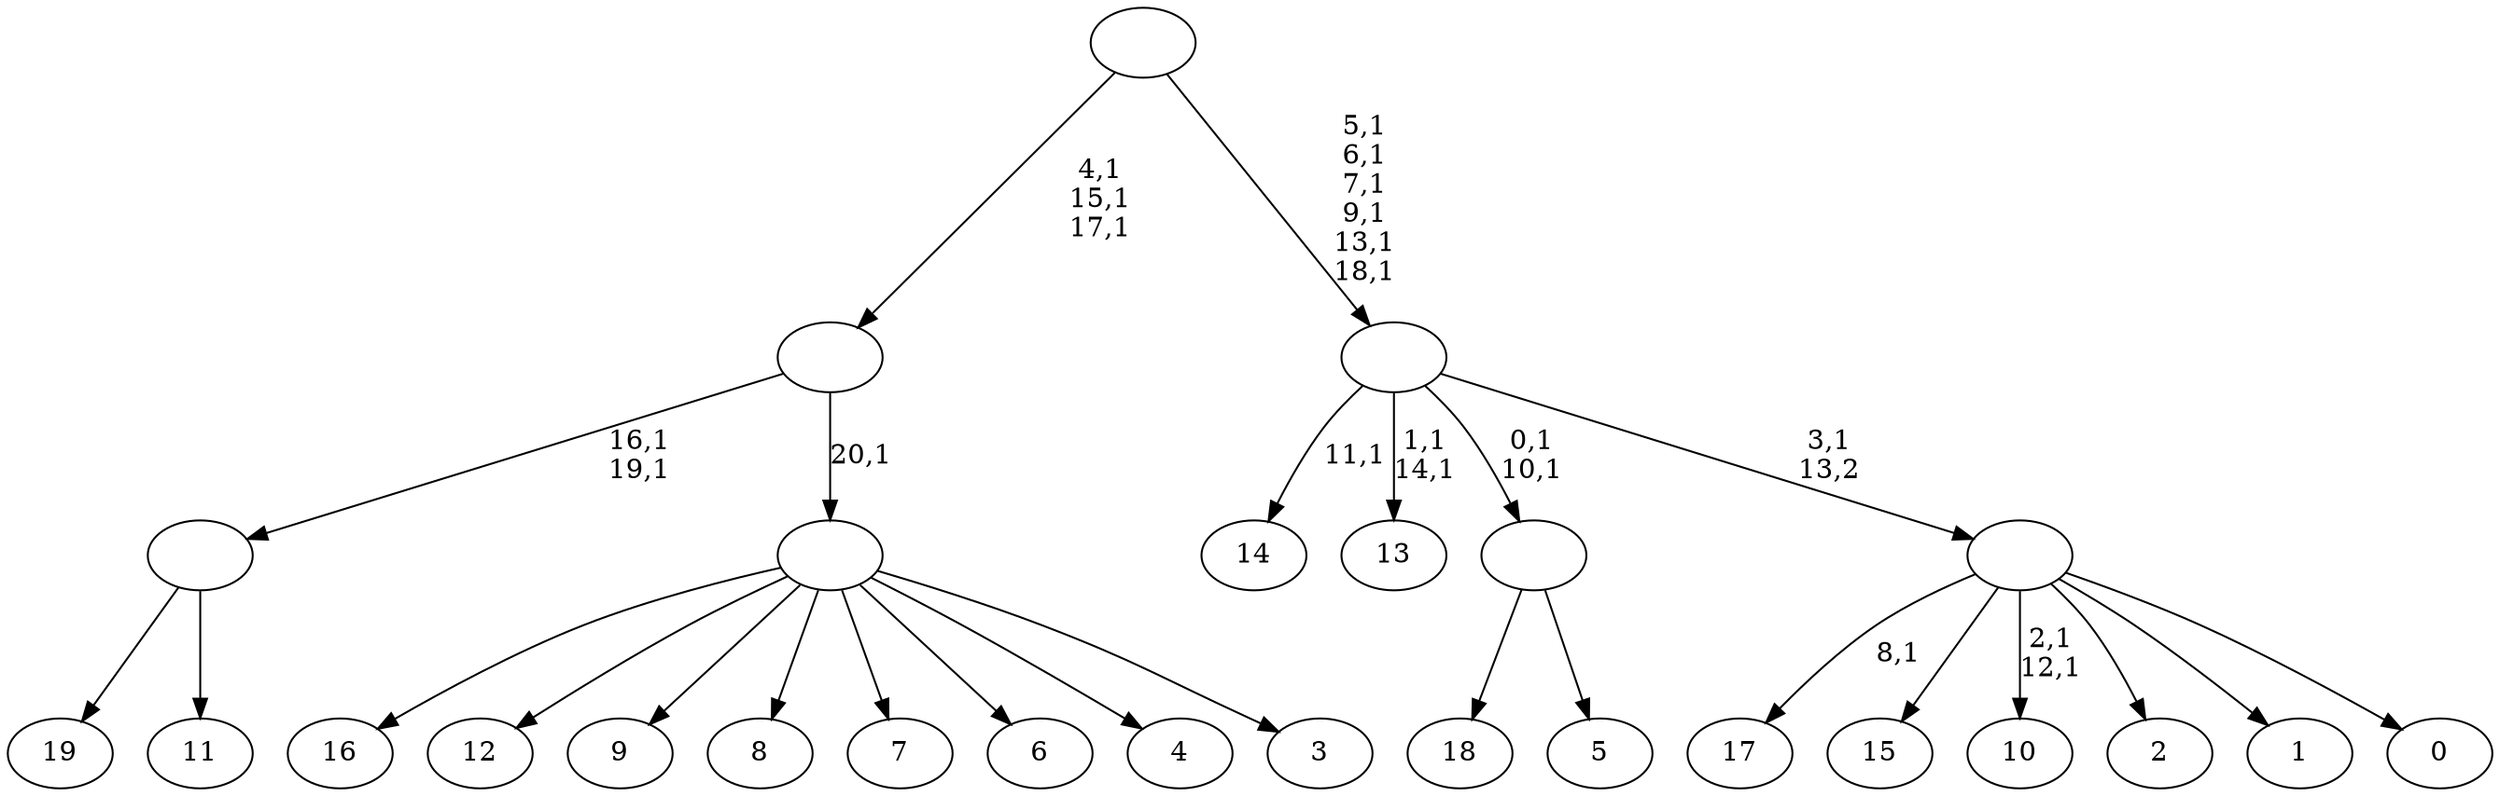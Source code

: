 digraph T {
	41 [label="19"]
	40 [label="18"]
	39 [label="17"]
	37 [label="16"]
	36 [label="15"]
	35 [label="14"]
	33 [label="13"]
	30 [label="12"]
	29 [label="11"]
	28 [label=""]
	26 [label="10"]
	23 [label="9"]
	22 [label="8"]
	21 [label="7"]
	20 [label="6"]
	19 [label="5"]
	18 [label=""]
	16 [label="4"]
	15 [label="3"]
	14 [label=""]
	13 [label=""]
	10 [label="2"]
	9 [label="1"]
	8 [label="0"]
	7 [label=""]
	6 [label=""]
	0 [label=""]
	28 -> 41 [label=""]
	28 -> 29 [label=""]
	18 -> 40 [label=""]
	18 -> 19 [label=""]
	14 -> 37 [label=""]
	14 -> 30 [label=""]
	14 -> 23 [label=""]
	14 -> 22 [label=""]
	14 -> 21 [label=""]
	14 -> 20 [label=""]
	14 -> 16 [label=""]
	14 -> 15 [label=""]
	13 -> 28 [label="16,1\n19,1"]
	13 -> 14 [label="20,1"]
	7 -> 26 [label="2,1\n12,1"]
	7 -> 39 [label="8,1"]
	7 -> 36 [label=""]
	7 -> 10 [label=""]
	7 -> 9 [label=""]
	7 -> 8 [label=""]
	6 -> 18 [label="0,1\n10,1"]
	6 -> 33 [label="1,1\n14,1"]
	6 -> 35 [label="11,1"]
	6 -> 7 [label="3,1\n13,2"]
	0 -> 6 [label="5,1\n6,1\n7,1\n9,1\n13,1\n18,1"]
	0 -> 13 [label="4,1\n15,1\n17,1"]
}
